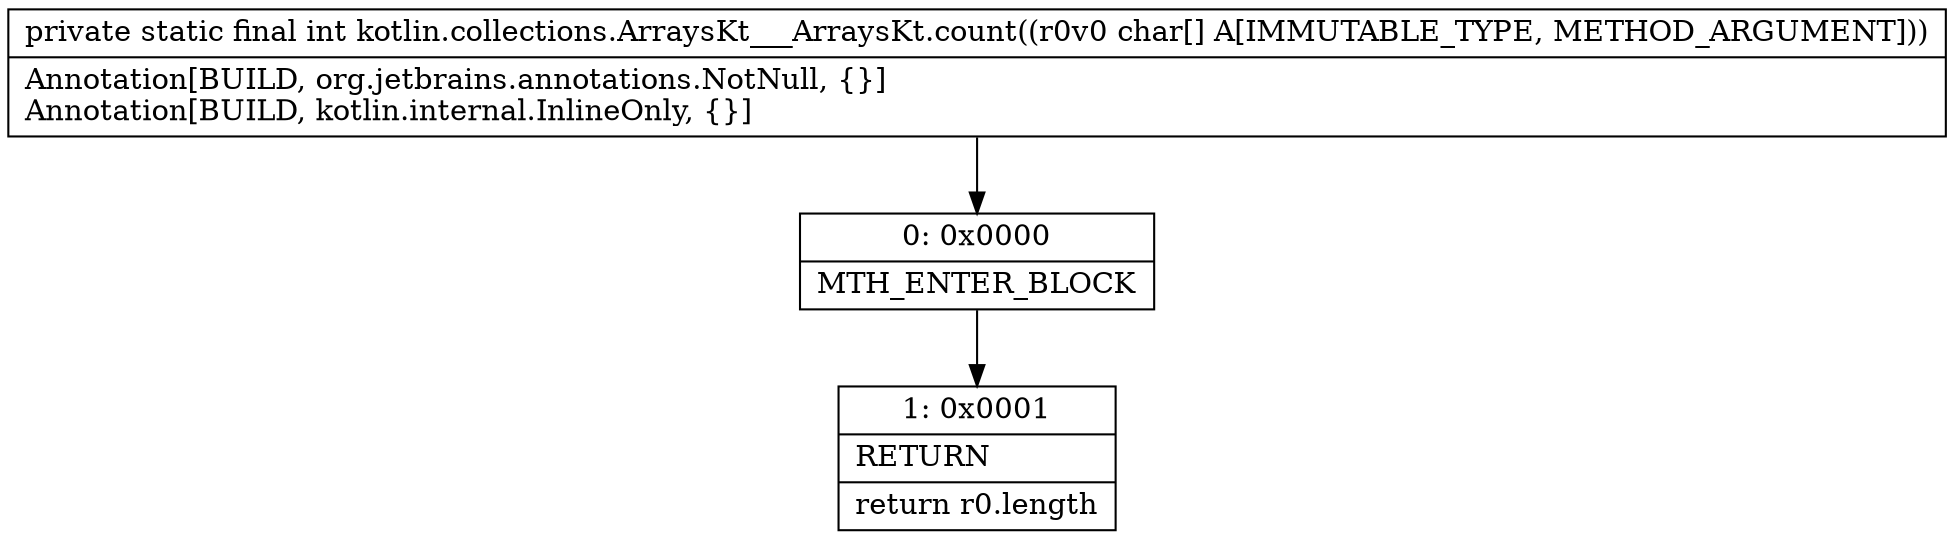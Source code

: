 digraph "CFG forkotlin.collections.ArraysKt___ArraysKt.count([C)I" {
Node_0 [shape=record,label="{0\:\ 0x0000|MTH_ENTER_BLOCK\l}"];
Node_1 [shape=record,label="{1\:\ 0x0001|RETURN\l|return r0.length\l}"];
MethodNode[shape=record,label="{private static final int kotlin.collections.ArraysKt___ArraysKt.count((r0v0 char[] A[IMMUTABLE_TYPE, METHOD_ARGUMENT]))  | Annotation[BUILD, org.jetbrains.annotations.NotNull, \{\}]\lAnnotation[BUILD, kotlin.internal.InlineOnly, \{\}]\l}"];
MethodNode -> Node_0;
Node_0 -> Node_1;
}

